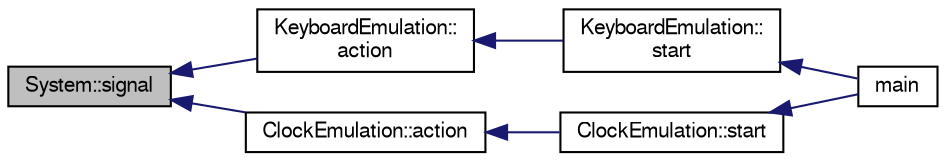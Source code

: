digraph "System::signal"
{
  bgcolor="transparent";
  edge [fontname="FreeSans",fontsize="10",labelfontname="FreeSans",labelfontsize="10"];
  node [fontname="FreeSans",fontsize="10",shape=record];
  rankdir="LR";
  Node1 [label="System::signal",height=0.2,width=0.4,color="black", fillcolor="grey75", style="filled" fontcolor="black"];
  Node1 -> Node2 [dir="back",color="midnightblue",fontsize="10",style="solid",fontname="FreeSans"];
  Node2 [label="KeyboardEmulation::\laction",height=0.2,width=0.4,color="black",URL="$classKeyboardEmulation.html#a9d4d0eda2675b0388a5747089762d052"];
  Node2 -> Node3 [dir="back",color="midnightblue",fontsize="10",style="solid",fontname="FreeSans"];
  Node3 [label="KeyboardEmulation::\lstart",height=0.2,width=0.4,color="black",URL="$classKeyboardEmulation.html#a1c91600337c157f36ad208ce35582989"];
  Node3 -> Node4 [dir="back",color="midnightblue",fontsize="10",style="solid",fontname="FreeSans"];
  Node4 [label="main",height=0.2,width=0.4,color="black",URL="$boot_8cc.html#ae66f6b31b5ad750f1fe042a706a4e3d4"];
  Node1 -> Node5 [dir="back",color="midnightblue",fontsize="10",style="solid",fontname="FreeSans"];
  Node5 [label="ClockEmulation::action",height=0.2,width=0.4,color="black",URL="$classClockEmulation.html#a927b53d25184726bf44b9b81aba621df"];
  Node5 -> Node6 [dir="back",color="midnightblue",fontsize="10",style="solid",fontname="FreeSans"];
  Node6 [label="ClockEmulation::start",height=0.2,width=0.4,color="black",URL="$classClockEmulation.html#a248ab922f959e0780d4db684feeca034"];
  Node6 -> Node4 [dir="back",color="midnightblue",fontsize="10",style="solid",fontname="FreeSans"];
}
